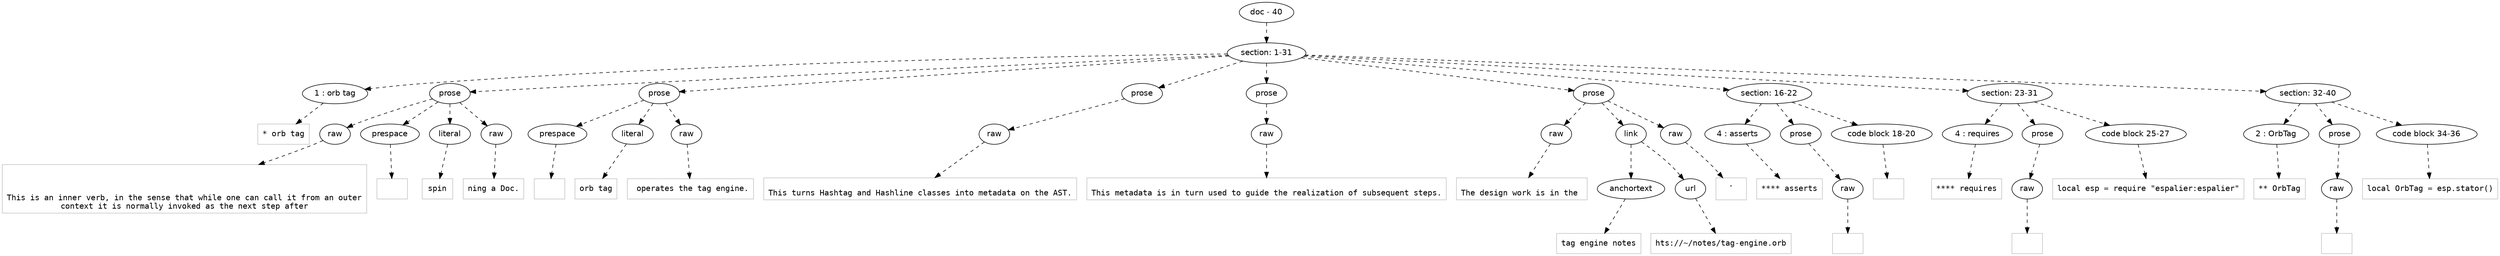 digraph lpegNode {

node [fontname=Helvetica]
edge [style=dashed]

doc_0 [label="doc - 40"]


doc_0 -> { section_1}
{rank=same; section_1}

section_1 [label="section: 1-31"]


// END RANK doc_0

section_1 -> { header_2 prose_3 prose_4 prose_5 prose_6 prose_7 section_8 section_9 section_10}
{rank=same; header_2 prose_3 prose_4 prose_5 prose_6 prose_7 section_8 section_9 section_10}

header_2 [label="1 : orb tag"]

prose_3 [label="prose"]

prose_4 [label="prose"]

prose_5 [label="prose"]

prose_6 [label="prose"]

prose_7 [label="prose"]

section_8 [label="section: 16-22"]

section_9 [label="section: 23-31"]

section_10 [label="section: 32-40"]


// END RANK section_1

header_2 -> leaf_11
leaf_11  [color=Gray,shape=rectangle,fontname=Inconsolata,label="* orb tag"]
// END RANK header_2

prose_3 -> { raw_12 prespace_13 literal_14 raw_15}
{rank=same; raw_12 prespace_13 literal_14 raw_15}

raw_12 [label="raw"]

prespace_13 [label="prespace"]

literal_14 [label="literal"]

raw_15 [label="raw"]


// END RANK prose_3

raw_12 -> leaf_16
leaf_16  [color=Gray,shape=rectangle,fontname=Inconsolata,label="


This is an inner verb, in the sense that while one can call it from an outer
context it is normally invoked as the next step after"]
// END RANK raw_12

prespace_13 -> leaf_17
leaf_17  [color=Gray,shape=rectangle,fontname=Inconsolata,label=" "]
// END RANK prespace_13

literal_14 -> leaf_18
leaf_18  [color=Gray,shape=rectangle,fontname=Inconsolata,label="spin"]
// END RANK literal_14

raw_15 -> leaf_19
leaf_19  [color=Gray,shape=rectangle,fontname=Inconsolata,label="ning a Doc.
"]
// END RANK raw_15

prose_4 -> { prespace_20 literal_21 raw_22}
{rank=same; prespace_20 literal_21 raw_22}

prespace_20 [label="prespace"]

literal_21 [label="literal"]

raw_22 [label="raw"]


// END RANK prose_4

prespace_20 -> leaf_23
leaf_23  [color=Gray,shape=rectangle,fontname=Inconsolata,label=""]
// END RANK prespace_20

literal_21 -> leaf_24
leaf_24  [color=Gray,shape=rectangle,fontname=Inconsolata,label="orb tag"]
// END RANK literal_21

raw_22 -> leaf_25
leaf_25  [color=Gray,shape=rectangle,fontname=Inconsolata,label=" operates the tag engine.
"]
// END RANK raw_22

prose_5 -> { raw_26}
{rank=same; raw_26}

raw_26 [label="raw"]


// END RANK prose_5

raw_26 -> leaf_27
leaf_27  [color=Gray,shape=rectangle,fontname=Inconsolata,label="
This turns Hashtag and Hashline classes into metadata on the AST.
"]
// END RANK raw_26

prose_6 -> { raw_28}
{rank=same; raw_28}

raw_28 [label="raw"]


// END RANK prose_6

raw_28 -> leaf_29
leaf_29  [color=Gray,shape=rectangle,fontname=Inconsolata,label="
This metadata is in turn used to guide the realization of subsequent steps.
"]
// END RANK raw_28

prose_7 -> { raw_30 link_31 raw_32}
{rank=same; raw_30 link_31 raw_32}

raw_30 [label="raw"]

link_31 [label="link"]

raw_32 [label="raw"]


// END RANK prose_7

raw_30 -> leaf_33
leaf_33  [color=Gray,shape=rectangle,fontname=Inconsolata,label="
The design work is in the "]
// END RANK raw_30

link_31 -> { anchortext_34 url_35}
{rank=same; anchortext_34 url_35}

anchortext_34 [label="anchortext"]

url_35 [label="url"]


// END RANK link_31

anchortext_34 -> leaf_36
leaf_36  [color=Gray,shape=rectangle,fontname=Inconsolata,label="tag engine notes"]
// END RANK anchortext_34

url_35 -> leaf_37
leaf_37  [color=Gray,shape=rectangle,fontname=Inconsolata,label="hts://~/notes/tag-engine.orb"]
// END RANK url_35

raw_32 -> leaf_38
leaf_38  [color=Gray,shape=rectangle,fontname=Inconsolata,label=".

"]
// END RANK raw_32

section_8 -> { header_39 prose_40 codeblock_41}
{rank=same; header_39 prose_40 codeblock_41}

header_39 [label="4 : asserts"]

prose_40 [label="prose"]

codeblock_41 [label="code block 18-20"]


// END RANK section_8

header_39 -> leaf_42
leaf_42  [color=Gray,shape=rectangle,fontname=Inconsolata,label="**** asserts"]
// END RANK header_39

prose_40 -> { raw_43}
{rank=same; raw_43}

raw_43 [label="raw"]


// END RANK prose_40

raw_43 -> leaf_44
leaf_44  [color=Gray,shape=rectangle,fontname=Inconsolata,label="
"]
// END RANK raw_43

codeblock_41 -> leaf_45
leaf_45  [color=Gray,shape=rectangle,fontname=Inconsolata,label=""]
// END RANK codeblock_41

section_9 -> { header_46 prose_47 codeblock_48}
{rank=same; header_46 prose_47 codeblock_48}

header_46 [label="4 : requires"]

prose_47 [label="prose"]

codeblock_48 [label="code block 25-27"]


// END RANK section_9

header_46 -> leaf_49
leaf_49  [color=Gray,shape=rectangle,fontname=Inconsolata,label="**** requires"]
// END RANK header_46

prose_47 -> { raw_50}
{rank=same; raw_50}

raw_50 [label="raw"]


// END RANK prose_47

raw_50 -> leaf_51
leaf_51  [color=Gray,shape=rectangle,fontname=Inconsolata,label="
"]
// END RANK raw_50

codeblock_48 -> leaf_52
leaf_52  [color=Gray,shape=rectangle,fontname=Inconsolata,label="local esp = require \"espalier:espalier\""]
// END RANK codeblock_48

section_10 -> { header_53 prose_54 codeblock_55}
{rank=same; header_53 prose_54 codeblock_55}

header_53 [label="2 : OrbTag"]

prose_54 [label="prose"]

codeblock_55 [label="code block 34-36"]


// END RANK section_10

header_53 -> leaf_56
leaf_56  [color=Gray,shape=rectangle,fontname=Inconsolata,label="** OrbTag"]
// END RANK header_53

prose_54 -> { raw_57}
{rank=same; raw_57}

raw_57 [label="raw"]


// END RANK prose_54

raw_57 -> leaf_58
leaf_58  [color=Gray,shape=rectangle,fontname=Inconsolata,label="
"]
// END RANK raw_57

codeblock_55 -> leaf_59
leaf_59  [color=Gray,shape=rectangle,fontname=Inconsolata,label="local OrbTag = esp.stator()"]
// END RANK codeblock_55


}
